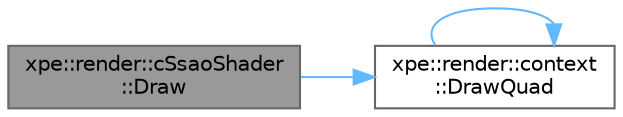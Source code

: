 digraph "xpe::render::cSsaoShader::Draw"
{
 // LATEX_PDF_SIZE
  bgcolor="transparent";
  edge [fontname=Helvetica,fontsize=10,labelfontname=Helvetica,labelfontsize=10];
  node [fontname=Helvetica,fontsize=10,shape=box,height=0.2,width=0.4];
  rankdir="LR";
  Node1 [id="Node000001",label="xpe::render::cSsaoShader\l::Draw",height=0.2,width=0.4,color="gray40", fillcolor="grey60", style="filled", fontcolor="black",tooltip=" "];
  Node1 -> Node2 [id="edge5_Node000001_Node000002",color="steelblue1",style="solid",tooltip=" "];
  Node2 [id="Node000002",label="xpe::render::context\l::DrawQuad",height=0.2,width=0.4,color="grey40", fillcolor="white", style="filled",URL="$namespacexpe_1_1render_1_1context.html#a87a2da77de2bea05f299145aa58d7ca5",tooltip=" "];
  Node2 -> Node2 [id="edge6_Node000002_Node000002",color="steelblue1",style="solid",tooltip=" "];
}

